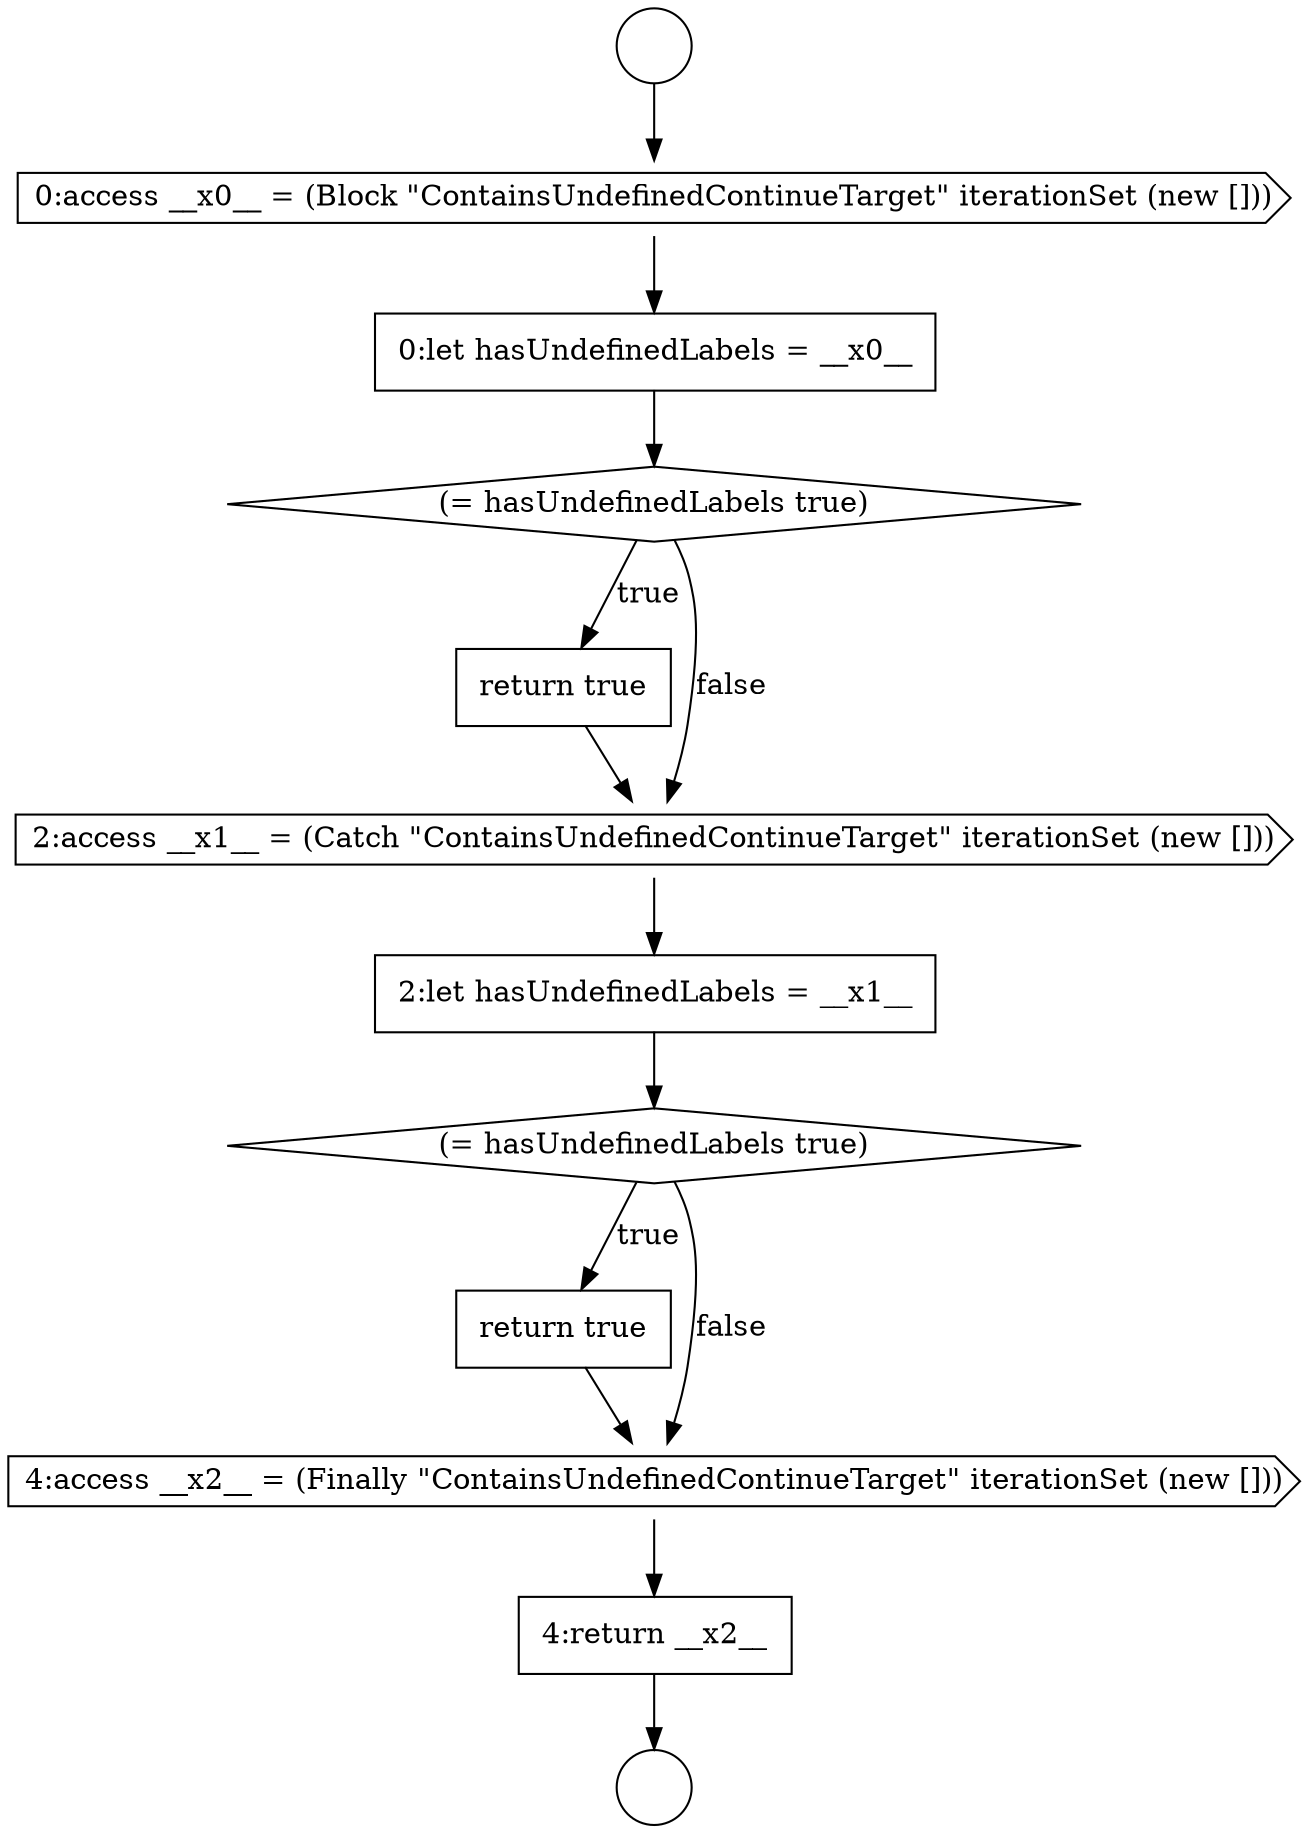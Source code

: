 digraph {
  node7867 [shape=cds, label=<<font color="black">0:access __x0__ = (Block &quot;ContainsUndefinedContinueTarget&quot; iterationSet (new []))</font>> color="black" fillcolor="white" style=filled]
  node7870 [shape=none, margin=0, label=<<font color="black">
    <table border="0" cellborder="1" cellspacing="0" cellpadding="10">
      <tr><td align="left">return true</td></tr>
    </table>
  </font>> color="black" fillcolor="white" style=filled]
  node7874 [shape=none, margin=0, label=<<font color="black">
    <table border="0" cellborder="1" cellspacing="0" cellpadding="10">
      <tr><td align="left">return true</td></tr>
    </table>
  </font>> color="black" fillcolor="white" style=filled]
  node7866 [shape=circle label=" " color="black" fillcolor="white" style=filled]
  node7869 [shape=diamond, label=<<font color="black">(= hasUndefinedLabels true)</font>> color="black" fillcolor="white" style=filled]
  node7876 [shape=none, margin=0, label=<<font color="black">
    <table border="0" cellborder="1" cellspacing="0" cellpadding="10">
      <tr><td align="left">4:return __x2__</td></tr>
    </table>
  </font>> color="black" fillcolor="white" style=filled]
  node7872 [shape=none, margin=0, label=<<font color="black">
    <table border="0" cellborder="1" cellspacing="0" cellpadding="10">
      <tr><td align="left">2:let hasUndefinedLabels = __x1__</td></tr>
    </table>
  </font>> color="black" fillcolor="white" style=filled]
  node7868 [shape=none, margin=0, label=<<font color="black">
    <table border="0" cellborder="1" cellspacing="0" cellpadding="10">
      <tr><td align="left">0:let hasUndefinedLabels = __x0__</td></tr>
    </table>
  </font>> color="black" fillcolor="white" style=filled]
  node7873 [shape=diamond, label=<<font color="black">(= hasUndefinedLabels true)</font>> color="black" fillcolor="white" style=filled]
  node7871 [shape=cds, label=<<font color="black">2:access __x1__ = (Catch &quot;ContainsUndefinedContinueTarget&quot; iterationSet (new []))</font>> color="black" fillcolor="white" style=filled]
  node7875 [shape=cds, label=<<font color="black">4:access __x2__ = (Finally &quot;ContainsUndefinedContinueTarget&quot; iterationSet (new []))</font>> color="black" fillcolor="white" style=filled]
  node7865 [shape=circle label=" " color="black" fillcolor="white" style=filled]
  node7869 -> node7870 [label=<<font color="black">true</font>> color="black"]
  node7869 -> node7871 [label=<<font color="black">false</font>> color="black"]
  node7873 -> node7874 [label=<<font color="black">true</font>> color="black"]
  node7873 -> node7875 [label=<<font color="black">false</font>> color="black"]
  node7867 -> node7868 [ color="black"]
  node7876 -> node7866 [ color="black"]
  node7865 -> node7867 [ color="black"]
  node7871 -> node7872 [ color="black"]
  node7874 -> node7875 [ color="black"]
  node7868 -> node7869 [ color="black"]
  node7872 -> node7873 [ color="black"]
  node7875 -> node7876 [ color="black"]
  node7870 -> node7871 [ color="black"]
}
